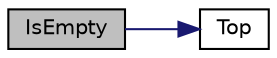 digraph "IsEmpty"
{
 // INTERACTIVE_SVG=YES
  edge [fontname="Helvetica",fontsize="10",labelfontname="Helvetica",labelfontsize="10"];
  node [fontname="Helvetica",fontsize="10",shape=record];
  rankdir="LR";
  Node6 [label="IsEmpty",height=0.2,width=0.4,color="black", fillcolor="grey75", style="filled", fontcolor="black"];
  Node6 -> Node7 [color="midnightblue",fontsize="10",style="solid",fontname="Helvetica"];
  Node7 [label="Top",height=0.2,width=0.4,color="black", fillcolor="white", style="filled",URL="$db/d38/_nlinhas_8c.html#a6a154032624b6573f0fa1a2125616ebb"];
}
